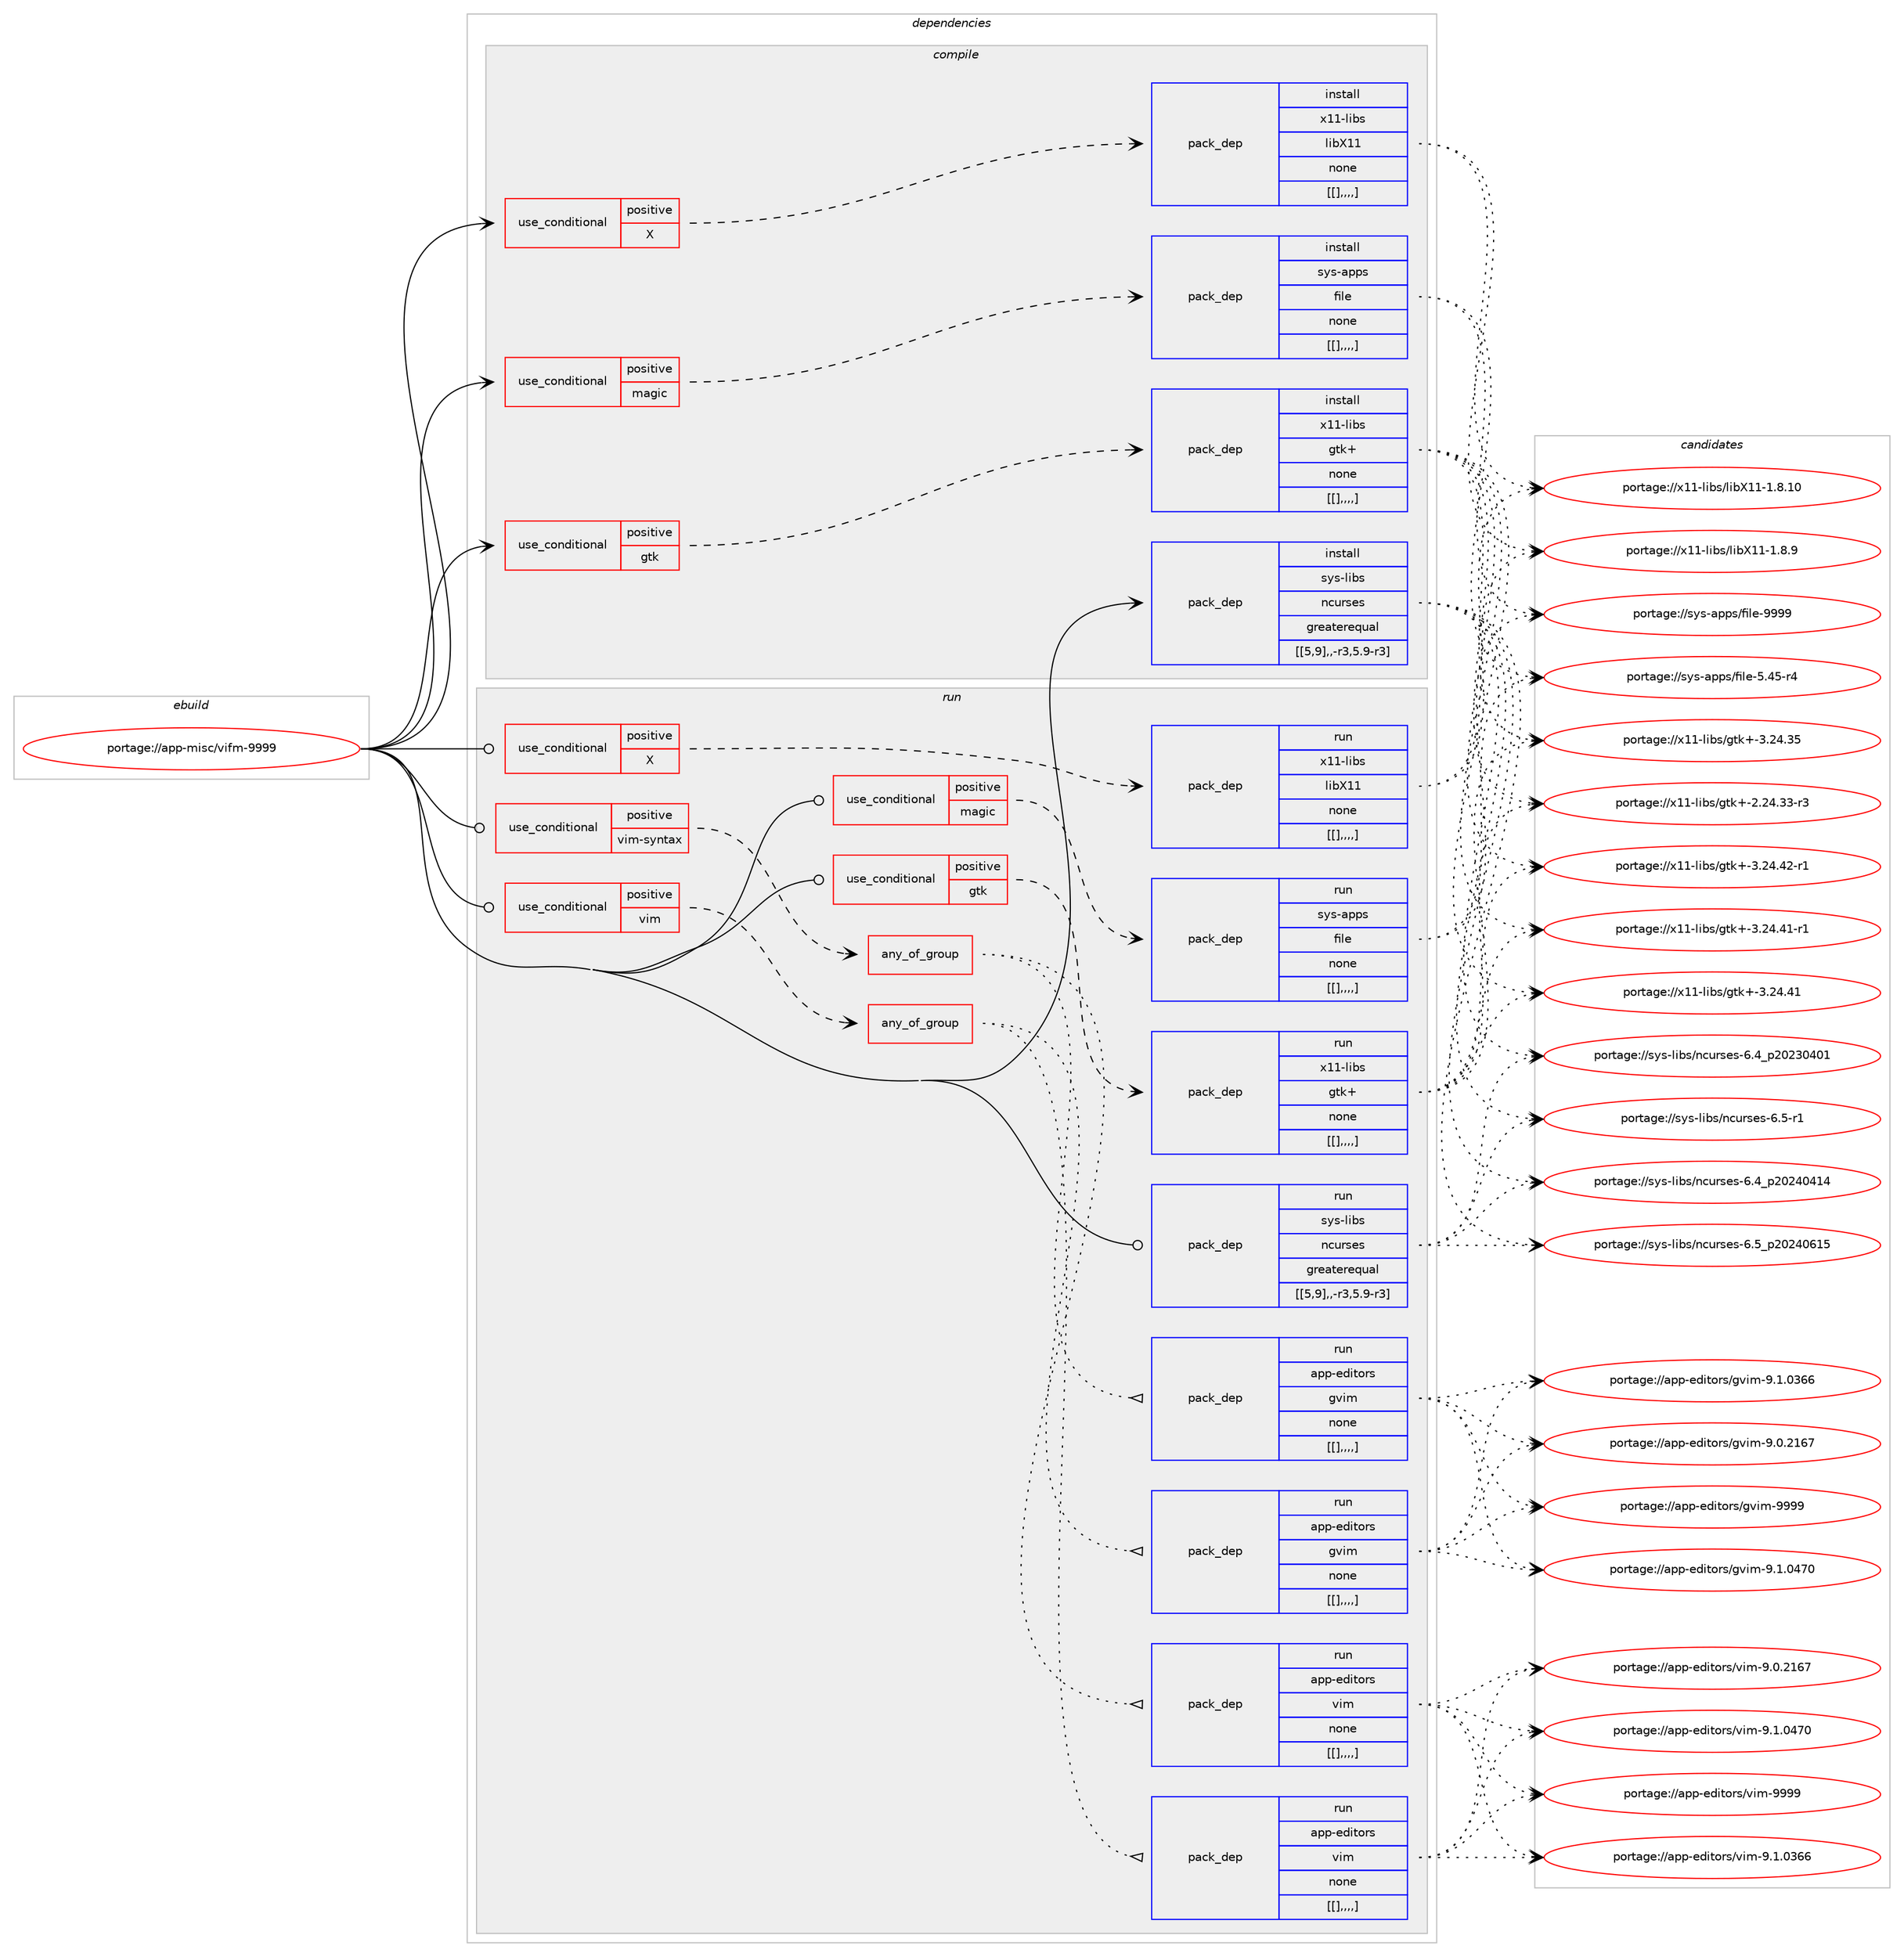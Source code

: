 digraph prolog {

# *************
# Graph options
# *************

newrank=true;
concentrate=true;
compound=true;
graph [rankdir=LR,fontname=Helvetica,fontsize=10,ranksep=1.5];#, ranksep=2.5, nodesep=0.2];
edge  [arrowhead=vee];
node  [fontname=Helvetica,fontsize=10];

# **********
# The ebuild
# **********

subgraph cluster_leftcol {
color=gray;
label=<<i>ebuild</i>>;
id [label="portage://app-misc/vifm-9999", color=red, width=4, href="../app-misc/vifm-9999.svg"];
}

# ****************
# The dependencies
# ****************

subgraph cluster_midcol {
color=gray;
label=<<i>dependencies</i>>;
subgraph cluster_compile {
fillcolor="#eeeeee";
style=filled;
label=<<i>compile</i>>;
subgraph cond13217 {
dependency45139 [label=<<TABLE BORDER="0" CELLBORDER="1" CELLSPACING="0" CELLPADDING="4"><TR><TD ROWSPAN="3" CELLPADDING="10">use_conditional</TD></TR><TR><TD>positive</TD></TR><TR><TD>X</TD></TR></TABLE>>, shape=none, color=red];
subgraph pack31520 {
dependency45140 [label=<<TABLE BORDER="0" CELLBORDER="1" CELLSPACING="0" CELLPADDING="4" WIDTH="220"><TR><TD ROWSPAN="6" CELLPADDING="30">pack_dep</TD></TR><TR><TD WIDTH="110">install</TD></TR><TR><TD>x11-libs</TD></TR><TR><TD>libX11</TD></TR><TR><TD>none</TD></TR><TR><TD>[[],,,,]</TD></TR></TABLE>>, shape=none, color=blue];
}
dependency45139:e -> dependency45140:w [weight=20,style="dashed",arrowhead="vee"];
}
id:e -> dependency45139:w [weight=20,style="solid",arrowhead="vee"];
subgraph cond13218 {
dependency45141 [label=<<TABLE BORDER="0" CELLBORDER="1" CELLSPACING="0" CELLPADDING="4"><TR><TD ROWSPAN="3" CELLPADDING="10">use_conditional</TD></TR><TR><TD>positive</TD></TR><TR><TD>gtk</TD></TR></TABLE>>, shape=none, color=red];
subgraph pack31521 {
dependency45142 [label=<<TABLE BORDER="0" CELLBORDER="1" CELLSPACING="0" CELLPADDING="4" WIDTH="220"><TR><TD ROWSPAN="6" CELLPADDING="30">pack_dep</TD></TR><TR><TD WIDTH="110">install</TD></TR><TR><TD>x11-libs</TD></TR><TR><TD>gtk+</TD></TR><TR><TD>none</TD></TR><TR><TD>[[],,,,]</TD></TR></TABLE>>, shape=none, color=blue];
}
dependency45141:e -> dependency45142:w [weight=20,style="dashed",arrowhead="vee"];
}
id:e -> dependency45141:w [weight=20,style="solid",arrowhead="vee"];
subgraph cond13219 {
dependency45143 [label=<<TABLE BORDER="0" CELLBORDER="1" CELLSPACING="0" CELLPADDING="4"><TR><TD ROWSPAN="3" CELLPADDING="10">use_conditional</TD></TR><TR><TD>positive</TD></TR><TR><TD>magic</TD></TR></TABLE>>, shape=none, color=red];
subgraph pack31522 {
dependency45144 [label=<<TABLE BORDER="0" CELLBORDER="1" CELLSPACING="0" CELLPADDING="4" WIDTH="220"><TR><TD ROWSPAN="6" CELLPADDING="30">pack_dep</TD></TR><TR><TD WIDTH="110">install</TD></TR><TR><TD>sys-apps</TD></TR><TR><TD>file</TD></TR><TR><TD>none</TD></TR><TR><TD>[[],,,,]</TD></TR></TABLE>>, shape=none, color=blue];
}
dependency45143:e -> dependency45144:w [weight=20,style="dashed",arrowhead="vee"];
}
id:e -> dependency45143:w [weight=20,style="solid",arrowhead="vee"];
subgraph pack31523 {
dependency45145 [label=<<TABLE BORDER="0" CELLBORDER="1" CELLSPACING="0" CELLPADDING="4" WIDTH="220"><TR><TD ROWSPAN="6" CELLPADDING="30">pack_dep</TD></TR><TR><TD WIDTH="110">install</TD></TR><TR><TD>sys-libs</TD></TR><TR><TD>ncurses</TD></TR><TR><TD>greaterequal</TD></TR><TR><TD>[[5,9],,-r3,5.9-r3]</TD></TR></TABLE>>, shape=none, color=blue];
}
id:e -> dependency45145:w [weight=20,style="solid",arrowhead="vee"];
}
subgraph cluster_compileandrun {
fillcolor="#eeeeee";
style=filled;
label=<<i>compile and run</i>>;
}
subgraph cluster_run {
fillcolor="#eeeeee";
style=filled;
label=<<i>run</i>>;
subgraph cond13220 {
dependency45146 [label=<<TABLE BORDER="0" CELLBORDER="1" CELLSPACING="0" CELLPADDING="4"><TR><TD ROWSPAN="3" CELLPADDING="10">use_conditional</TD></TR><TR><TD>positive</TD></TR><TR><TD>X</TD></TR></TABLE>>, shape=none, color=red];
subgraph pack31524 {
dependency45147 [label=<<TABLE BORDER="0" CELLBORDER="1" CELLSPACING="0" CELLPADDING="4" WIDTH="220"><TR><TD ROWSPAN="6" CELLPADDING="30">pack_dep</TD></TR><TR><TD WIDTH="110">run</TD></TR><TR><TD>x11-libs</TD></TR><TR><TD>libX11</TD></TR><TR><TD>none</TD></TR><TR><TD>[[],,,,]</TD></TR></TABLE>>, shape=none, color=blue];
}
dependency45146:e -> dependency45147:w [weight=20,style="dashed",arrowhead="vee"];
}
id:e -> dependency45146:w [weight=20,style="solid",arrowhead="odot"];
subgraph cond13221 {
dependency45148 [label=<<TABLE BORDER="0" CELLBORDER="1" CELLSPACING="0" CELLPADDING="4"><TR><TD ROWSPAN="3" CELLPADDING="10">use_conditional</TD></TR><TR><TD>positive</TD></TR><TR><TD>gtk</TD></TR></TABLE>>, shape=none, color=red];
subgraph pack31525 {
dependency45149 [label=<<TABLE BORDER="0" CELLBORDER="1" CELLSPACING="0" CELLPADDING="4" WIDTH="220"><TR><TD ROWSPAN="6" CELLPADDING="30">pack_dep</TD></TR><TR><TD WIDTH="110">run</TD></TR><TR><TD>x11-libs</TD></TR><TR><TD>gtk+</TD></TR><TR><TD>none</TD></TR><TR><TD>[[],,,,]</TD></TR></TABLE>>, shape=none, color=blue];
}
dependency45148:e -> dependency45149:w [weight=20,style="dashed",arrowhead="vee"];
}
id:e -> dependency45148:w [weight=20,style="solid",arrowhead="odot"];
subgraph cond13222 {
dependency45150 [label=<<TABLE BORDER="0" CELLBORDER="1" CELLSPACING="0" CELLPADDING="4"><TR><TD ROWSPAN="3" CELLPADDING="10">use_conditional</TD></TR><TR><TD>positive</TD></TR><TR><TD>magic</TD></TR></TABLE>>, shape=none, color=red];
subgraph pack31526 {
dependency45151 [label=<<TABLE BORDER="0" CELLBORDER="1" CELLSPACING="0" CELLPADDING="4" WIDTH="220"><TR><TD ROWSPAN="6" CELLPADDING="30">pack_dep</TD></TR><TR><TD WIDTH="110">run</TD></TR><TR><TD>sys-apps</TD></TR><TR><TD>file</TD></TR><TR><TD>none</TD></TR><TR><TD>[[],,,,]</TD></TR></TABLE>>, shape=none, color=blue];
}
dependency45150:e -> dependency45151:w [weight=20,style="dashed",arrowhead="vee"];
}
id:e -> dependency45150:w [weight=20,style="solid",arrowhead="odot"];
subgraph cond13223 {
dependency45152 [label=<<TABLE BORDER="0" CELLBORDER="1" CELLSPACING="0" CELLPADDING="4"><TR><TD ROWSPAN="3" CELLPADDING="10">use_conditional</TD></TR><TR><TD>positive</TD></TR><TR><TD>vim</TD></TR></TABLE>>, shape=none, color=red];
subgraph any338 {
dependency45153 [label=<<TABLE BORDER="0" CELLBORDER="1" CELLSPACING="0" CELLPADDING="4"><TR><TD CELLPADDING="10">any_of_group</TD></TR></TABLE>>, shape=none, color=red];subgraph pack31527 {
dependency45154 [label=<<TABLE BORDER="0" CELLBORDER="1" CELLSPACING="0" CELLPADDING="4" WIDTH="220"><TR><TD ROWSPAN="6" CELLPADDING="30">pack_dep</TD></TR><TR><TD WIDTH="110">run</TD></TR><TR><TD>app-editors</TD></TR><TR><TD>vim</TD></TR><TR><TD>none</TD></TR><TR><TD>[[],,,,]</TD></TR></TABLE>>, shape=none, color=blue];
}
dependency45153:e -> dependency45154:w [weight=20,style="dotted",arrowhead="oinv"];
subgraph pack31528 {
dependency45155 [label=<<TABLE BORDER="0" CELLBORDER="1" CELLSPACING="0" CELLPADDING="4" WIDTH="220"><TR><TD ROWSPAN="6" CELLPADDING="30">pack_dep</TD></TR><TR><TD WIDTH="110">run</TD></TR><TR><TD>app-editors</TD></TR><TR><TD>gvim</TD></TR><TR><TD>none</TD></TR><TR><TD>[[],,,,]</TD></TR></TABLE>>, shape=none, color=blue];
}
dependency45153:e -> dependency45155:w [weight=20,style="dotted",arrowhead="oinv"];
}
dependency45152:e -> dependency45153:w [weight=20,style="dashed",arrowhead="vee"];
}
id:e -> dependency45152:w [weight=20,style="solid",arrowhead="odot"];
subgraph cond13224 {
dependency45156 [label=<<TABLE BORDER="0" CELLBORDER="1" CELLSPACING="0" CELLPADDING="4"><TR><TD ROWSPAN="3" CELLPADDING="10">use_conditional</TD></TR><TR><TD>positive</TD></TR><TR><TD>vim-syntax</TD></TR></TABLE>>, shape=none, color=red];
subgraph any339 {
dependency45157 [label=<<TABLE BORDER="0" CELLBORDER="1" CELLSPACING="0" CELLPADDING="4"><TR><TD CELLPADDING="10">any_of_group</TD></TR></TABLE>>, shape=none, color=red];subgraph pack31529 {
dependency45158 [label=<<TABLE BORDER="0" CELLBORDER="1" CELLSPACING="0" CELLPADDING="4" WIDTH="220"><TR><TD ROWSPAN="6" CELLPADDING="30">pack_dep</TD></TR><TR><TD WIDTH="110">run</TD></TR><TR><TD>app-editors</TD></TR><TR><TD>vim</TD></TR><TR><TD>none</TD></TR><TR><TD>[[],,,,]</TD></TR></TABLE>>, shape=none, color=blue];
}
dependency45157:e -> dependency45158:w [weight=20,style="dotted",arrowhead="oinv"];
subgraph pack31530 {
dependency45159 [label=<<TABLE BORDER="0" CELLBORDER="1" CELLSPACING="0" CELLPADDING="4" WIDTH="220"><TR><TD ROWSPAN="6" CELLPADDING="30">pack_dep</TD></TR><TR><TD WIDTH="110">run</TD></TR><TR><TD>app-editors</TD></TR><TR><TD>gvim</TD></TR><TR><TD>none</TD></TR><TR><TD>[[],,,,]</TD></TR></TABLE>>, shape=none, color=blue];
}
dependency45157:e -> dependency45159:w [weight=20,style="dotted",arrowhead="oinv"];
}
dependency45156:e -> dependency45157:w [weight=20,style="dashed",arrowhead="vee"];
}
id:e -> dependency45156:w [weight=20,style="solid",arrowhead="odot"];
subgraph pack31531 {
dependency45160 [label=<<TABLE BORDER="0" CELLBORDER="1" CELLSPACING="0" CELLPADDING="4" WIDTH="220"><TR><TD ROWSPAN="6" CELLPADDING="30">pack_dep</TD></TR><TR><TD WIDTH="110">run</TD></TR><TR><TD>sys-libs</TD></TR><TR><TD>ncurses</TD></TR><TR><TD>greaterequal</TD></TR><TR><TD>[[5,9],,-r3,5.9-r3]</TD></TR></TABLE>>, shape=none, color=blue];
}
id:e -> dependency45160:w [weight=20,style="solid",arrowhead="odot"];
}
}

# **************
# The candidates
# **************

subgraph cluster_choices {
rank=same;
color=gray;
label=<<i>candidates</i>>;

subgraph choice31520 {
color=black;
nodesep=1;
choice12049494510810598115471081059888494945494656464948 [label="portage://x11-libs/libX11-1.8.10", color=red, width=4,href="../x11-libs/libX11-1.8.10.svg"];
choice120494945108105981154710810598884949454946564657 [label="portage://x11-libs/libX11-1.8.9", color=red, width=4,href="../x11-libs/libX11-1.8.9.svg"];
dependency45140:e -> choice12049494510810598115471081059888494945494656464948:w [style=dotted,weight="100"];
dependency45140:e -> choice120494945108105981154710810598884949454946564657:w [style=dotted,weight="100"];
}
subgraph choice31521 {
color=black;
nodesep=1;
choice12049494510810598115471031161074345514650524652504511449 [label="portage://x11-libs/gtk+-3.24.42-r1", color=red, width=4,href="../x11-libs/gtk+-3.24.42-r1.svg"];
choice12049494510810598115471031161074345514650524652494511449 [label="portage://x11-libs/gtk+-3.24.41-r1", color=red, width=4,href="../x11-libs/gtk+-3.24.41-r1.svg"];
choice1204949451081059811547103116107434551465052465249 [label="portage://x11-libs/gtk+-3.24.41", color=red, width=4,href="../x11-libs/gtk+-3.24.41.svg"];
choice1204949451081059811547103116107434551465052465153 [label="portage://x11-libs/gtk+-3.24.35", color=red, width=4,href="../x11-libs/gtk+-3.24.35.svg"];
choice12049494510810598115471031161074345504650524651514511451 [label="portage://x11-libs/gtk+-2.24.33-r3", color=red, width=4,href="../x11-libs/gtk+-2.24.33-r3.svg"];
dependency45142:e -> choice12049494510810598115471031161074345514650524652504511449:w [style=dotted,weight="100"];
dependency45142:e -> choice12049494510810598115471031161074345514650524652494511449:w [style=dotted,weight="100"];
dependency45142:e -> choice1204949451081059811547103116107434551465052465249:w [style=dotted,weight="100"];
dependency45142:e -> choice1204949451081059811547103116107434551465052465153:w [style=dotted,weight="100"];
dependency45142:e -> choice12049494510810598115471031161074345504650524651514511451:w [style=dotted,weight="100"];
}
subgraph choice31522 {
color=black;
nodesep=1;
choice1151211154597112112115471021051081014557575757 [label="portage://sys-apps/file-9999", color=red, width=4,href="../sys-apps/file-9999.svg"];
choice11512111545971121121154710210510810145534652534511452 [label="portage://sys-apps/file-5.45-r4", color=red, width=4,href="../sys-apps/file-5.45-r4.svg"];
dependency45144:e -> choice1151211154597112112115471021051081014557575757:w [style=dotted,weight="100"];
dependency45144:e -> choice11512111545971121121154710210510810145534652534511452:w [style=dotted,weight="100"];
}
subgraph choice31523 {
color=black;
nodesep=1;
choice1151211154510810598115471109911711411510111545544653951125048505248544953 [label="portage://sys-libs/ncurses-6.5_p20240615", color=red, width=4,href="../sys-libs/ncurses-6.5_p20240615.svg"];
choice11512111545108105981154711099117114115101115455446534511449 [label="portage://sys-libs/ncurses-6.5-r1", color=red, width=4,href="../sys-libs/ncurses-6.5-r1.svg"];
choice1151211154510810598115471109911711411510111545544652951125048505248524952 [label="portage://sys-libs/ncurses-6.4_p20240414", color=red, width=4,href="../sys-libs/ncurses-6.4_p20240414.svg"];
choice1151211154510810598115471109911711411510111545544652951125048505148524849 [label="portage://sys-libs/ncurses-6.4_p20230401", color=red, width=4,href="../sys-libs/ncurses-6.4_p20230401.svg"];
dependency45145:e -> choice1151211154510810598115471109911711411510111545544653951125048505248544953:w [style=dotted,weight="100"];
dependency45145:e -> choice11512111545108105981154711099117114115101115455446534511449:w [style=dotted,weight="100"];
dependency45145:e -> choice1151211154510810598115471109911711411510111545544652951125048505248524952:w [style=dotted,weight="100"];
dependency45145:e -> choice1151211154510810598115471109911711411510111545544652951125048505148524849:w [style=dotted,weight="100"];
}
subgraph choice31524 {
color=black;
nodesep=1;
choice12049494510810598115471081059888494945494656464948 [label="portage://x11-libs/libX11-1.8.10", color=red, width=4,href="../x11-libs/libX11-1.8.10.svg"];
choice120494945108105981154710810598884949454946564657 [label="portage://x11-libs/libX11-1.8.9", color=red, width=4,href="../x11-libs/libX11-1.8.9.svg"];
dependency45147:e -> choice12049494510810598115471081059888494945494656464948:w [style=dotted,weight="100"];
dependency45147:e -> choice120494945108105981154710810598884949454946564657:w [style=dotted,weight="100"];
}
subgraph choice31525 {
color=black;
nodesep=1;
choice12049494510810598115471031161074345514650524652504511449 [label="portage://x11-libs/gtk+-3.24.42-r1", color=red, width=4,href="../x11-libs/gtk+-3.24.42-r1.svg"];
choice12049494510810598115471031161074345514650524652494511449 [label="portage://x11-libs/gtk+-3.24.41-r1", color=red, width=4,href="../x11-libs/gtk+-3.24.41-r1.svg"];
choice1204949451081059811547103116107434551465052465249 [label="portage://x11-libs/gtk+-3.24.41", color=red, width=4,href="../x11-libs/gtk+-3.24.41.svg"];
choice1204949451081059811547103116107434551465052465153 [label="portage://x11-libs/gtk+-3.24.35", color=red, width=4,href="../x11-libs/gtk+-3.24.35.svg"];
choice12049494510810598115471031161074345504650524651514511451 [label="portage://x11-libs/gtk+-2.24.33-r3", color=red, width=4,href="../x11-libs/gtk+-2.24.33-r3.svg"];
dependency45149:e -> choice12049494510810598115471031161074345514650524652504511449:w [style=dotted,weight="100"];
dependency45149:e -> choice12049494510810598115471031161074345514650524652494511449:w [style=dotted,weight="100"];
dependency45149:e -> choice1204949451081059811547103116107434551465052465249:w [style=dotted,weight="100"];
dependency45149:e -> choice1204949451081059811547103116107434551465052465153:w [style=dotted,weight="100"];
dependency45149:e -> choice12049494510810598115471031161074345504650524651514511451:w [style=dotted,weight="100"];
}
subgraph choice31526 {
color=black;
nodesep=1;
choice1151211154597112112115471021051081014557575757 [label="portage://sys-apps/file-9999", color=red, width=4,href="../sys-apps/file-9999.svg"];
choice11512111545971121121154710210510810145534652534511452 [label="portage://sys-apps/file-5.45-r4", color=red, width=4,href="../sys-apps/file-5.45-r4.svg"];
dependency45151:e -> choice1151211154597112112115471021051081014557575757:w [style=dotted,weight="100"];
dependency45151:e -> choice11512111545971121121154710210510810145534652534511452:w [style=dotted,weight="100"];
}
subgraph choice31527 {
color=black;
nodesep=1;
choice9711211245101100105116111114115471181051094557575757 [label="portage://app-editors/vim-9999", color=red, width=4,href="../app-editors/vim-9999.svg"];
choice971121124510110010511611111411547118105109455746494648525548 [label="portage://app-editors/vim-9.1.0470", color=red, width=4,href="../app-editors/vim-9.1.0470.svg"];
choice971121124510110010511611111411547118105109455746494648515454 [label="portage://app-editors/vim-9.1.0366", color=red, width=4,href="../app-editors/vim-9.1.0366.svg"];
choice971121124510110010511611111411547118105109455746484650495455 [label="portage://app-editors/vim-9.0.2167", color=red, width=4,href="../app-editors/vim-9.0.2167.svg"];
dependency45154:e -> choice9711211245101100105116111114115471181051094557575757:w [style=dotted,weight="100"];
dependency45154:e -> choice971121124510110010511611111411547118105109455746494648525548:w [style=dotted,weight="100"];
dependency45154:e -> choice971121124510110010511611111411547118105109455746494648515454:w [style=dotted,weight="100"];
dependency45154:e -> choice971121124510110010511611111411547118105109455746484650495455:w [style=dotted,weight="100"];
}
subgraph choice31528 {
color=black;
nodesep=1;
choice9711211245101100105116111114115471031181051094557575757 [label="portage://app-editors/gvim-9999", color=red, width=4,href="../app-editors/gvim-9999.svg"];
choice971121124510110010511611111411547103118105109455746494648525548 [label="portage://app-editors/gvim-9.1.0470", color=red, width=4,href="../app-editors/gvim-9.1.0470.svg"];
choice971121124510110010511611111411547103118105109455746494648515454 [label="portage://app-editors/gvim-9.1.0366", color=red, width=4,href="../app-editors/gvim-9.1.0366.svg"];
choice971121124510110010511611111411547103118105109455746484650495455 [label="portage://app-editors/gvim-9.0.2167", color=red, width=4,href="../app-editors/gvim-9.0.2167.svg"];
dependency45155:e -> choice9711211245101100105116111114115471031181051094557575757:w [style=dotted,weight="100"];
dependency45155:e -> choice971121124510110010511611111411547103118105109455746494648525548:w [style=dotted,weight="100"];
dependency45155:e -> choice971121124510110010511611111411547103118105109455746494648515454:w [style=dotted,weight="100"];
dependency45155:e -> choice971121124510110010511611111411547103118105109455746484650495455:w [style=dotted,weight="100"];
}
subgraph choice31529 {
color=black;
nodesep=1;
choice9711211245101100105116111114115471181051094557575757 [label="portage://app-editors/vim-9999", color=red, width=4,href="../app-editors/vim-9999.svg"];
choice971121124510110010511611111411547118105109455746494648525548 [label="portage://app-editors/vim-9.1.0470", color=red, width=4,href="../app-editors/vim-9.1.0470.svg"];
choice971121124510110010511611111411547118105109455746494648515454 [label="portage://app-editors/vim-9.1.0366", color=red, width=4,href="../app-editors/vim-9.1.0366.svg"];
choice971121124510110010511611111411547118105109455746484650495455 [label="portage://app-editors/vim-9.0.2167", color=red, width=4,href="../app-editors/vim-9.0.2167.svg"];
dependency45158:e -> choice9711211245101100105116111114115471181051094557575757:w [style=dotted,weight="100"];
dependency45158:e -> choice971121124510110010511611111411547118105109455746494648525548:w [style=dotted,weight="100"];
dependency45158:e -> choice971121124510110010511611111411547118105109455746494648515454:w [style=dotted,weight="100"];
dependency45158:e -> choice971121124510110010511611111411547118105109455746484650495455:w [style=dotted,weight="100"];
}
subgraph choice31530 {
color=black;
nodesep=1;
choice9711211245101100105116111114115471031181051094557575757 [label="portage://app-editors/gvim-9999", color=red, width=4,href="../app-editors/gvim-9999.svg"];
choice971121124510110010511611111411547103118105109455746494648525548 [label="portage://app-editors/gvim-9.1.0470", color=red, width=4,href="../app-editors/gvim-9.1.0470.svg"];
choice971121124510110010511611111411547103118105109455746494648515454 [label="portage://app-editors/gvim-9.1.0366", color=red, width=4,href="../app-editors/gvim-9.1.0366.svg"];
choice971121124510110010511611111411547103118105109455746484650495455 [label="portage://app-editors/gvim-9.0.2167", color=red, width=4,href="../app-editors/gvim-9.0.2167.svg"];
dependency45159:e -> choice9711211245101100105116111114115471031181051094557575757:w [style=dotted,weight="100"];
dependency45159:e -> choice971121124510110010511611111411547103118105109455746494648525548:w [style=dotted,weight="100"];
dependency45159:e -> choice971121124510110010511611111411547103118105109455746494648515454:w [style=dotted,weight="100"];
dependency45159:e -> choice971121124510110010511611111411547103118105109455746484650495455:w [style=dotted,weight="100"];
}
subgraph choice31531 {
color=black;
nodesep=1;
choice1151211154510810598115471109911711411510111545544653951125048505248544953 [label="portage://sys-libs/ncurses-6.5_p20240615", color=red, width=4,href="../sys-libs/ncurses-6.5_p20240615.svg"];
choice11512111545108105981154711099117114115101115455446534511449 [label="portage://sys-libs/ncurses-6.5-r1", color=red, width=4,href="../sys-libs/ncurses-6.5-r1.svg"];
choice1151211154510810598115471109911711411510111545544652951125048505248524952 [label="portage://sys-libs/ncurses-6.4_p20240414", color=red, width=4,href="../sys-libs/ncurses-6.4_p20240414.svg"];
choice1151211154510810598115471109911711411510111545544652951125048505148524849 [label="portage://sys-libs/ncurses-6.4_p20230401", color=red, width=4,href="../sys-libs/ncurses-6.4_p20230401.svg"];
dependency45160:e -> choice1151211154510810598115471109911711411510111545544653951125048505248544953:w [style=dotted,weight="100"];
dependency45160:e -> choice11512111545108105981154711099117114115101115455446534511449:w [style=dotted,weight="100"];
dependency45160:e -> choice1151211154510810598115471109911711411510111545544652951125048505248524952:w [style=dotted,weight="100"];
dependency45160:e -> choice1151211154510810598115471109911711411510111545544652951125048505148524849:w [style=dotted,weight="100"];
}
}

}
